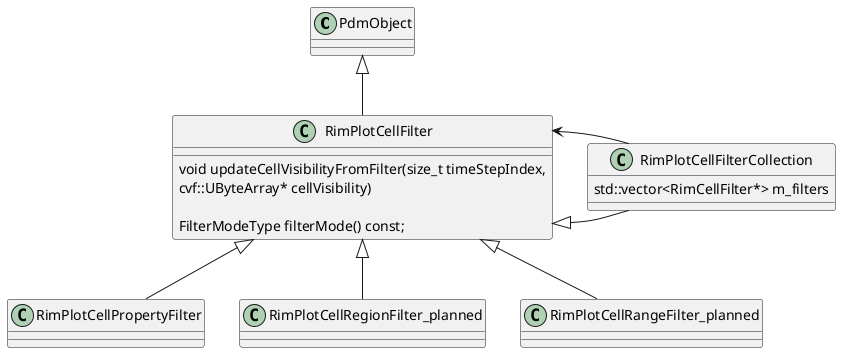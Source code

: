 @startuml

PdmObject <|-- RimPlotCellFilter


class RimPlotCellFilter
{
    void updateCellVisibilityFromFilter(size_t timeStepIndex,
    cvf::UByteArray* cellVisibility)
    
    FilterModeType filterMode() const;
}

RimPlotCellFilter <|-- RimPlotCellPropertyFilter
RimPlotCellFilter <|-- RimPlotCellFilterCollection

RimPlotCellFilterCollection -> RimPlotCellFilter
class RimPlotCellFilterCollection
{
  std::vector<RimCellFilter*> m_filters
}

RimPlotCellFilter <|-- RimPlotCellRegionFilter_planned
RimPlotCellFilter <|-- RimPlotCellRangeFilter_planned


@enduml

